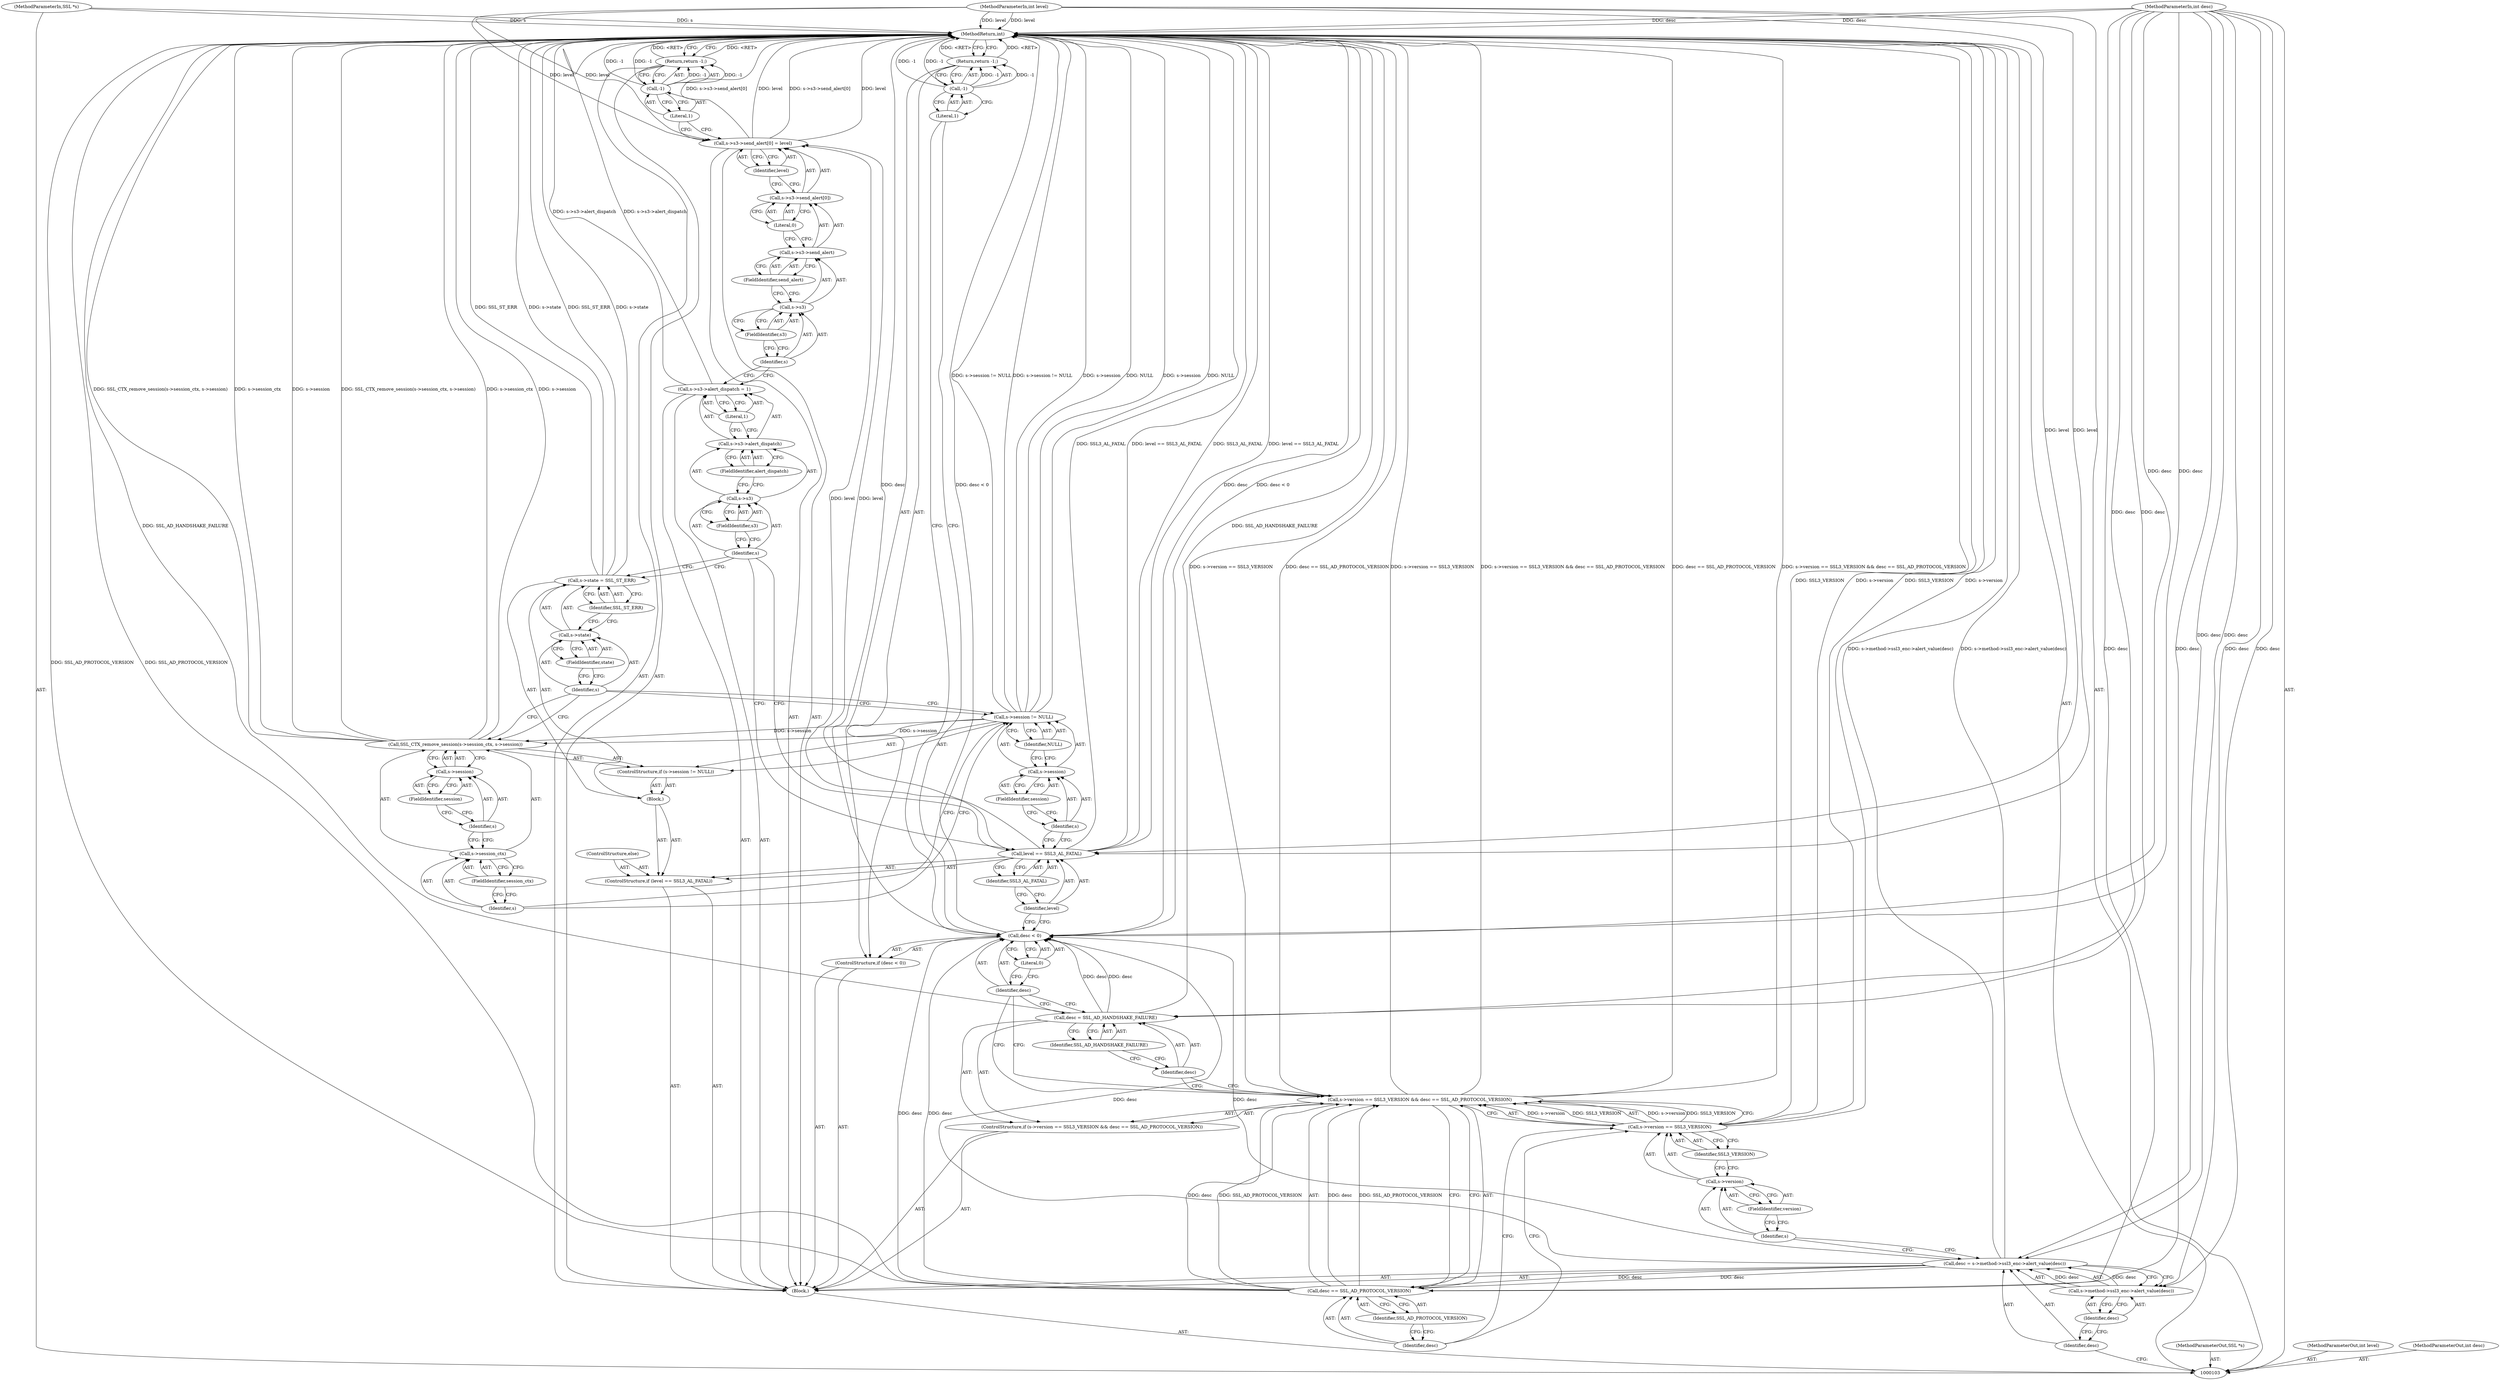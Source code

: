 digraph "0_openssl_e9bbefbf0f24c57645e7ad6a5a71ae649d18ac8e_1" {
"1000175" [label="(MethodReturn,int)"];
"1000104" [label="(MethodParameterIn,SSL *s)"];
"1000229" [label="(MethodParameterOut,SSL *s)"];
"1000105" [label="(MethodParameterIn,int level)"];
"1000230" [label="(MethodParameterOut,int level)"];
"1000106" [label="(MethodParameterIn,int desc)"];
"1000231" [label="(MethodParameterOut,int desc)"];
"1000130" [label="(Call,-1)"];
"1000131" [label="(Literal,1)"];
"1000129" [label="(Return,return -1;)"];
"1000135" [label="(Identifier,SSL3_AL_FATAL)"];
"1000136" [label="(Block,)"];
"1000132" [label="(ControlStructure,if (level == SSL3_AL_FATAL))"];
"1000133" [label="(Call,level == SSL3_AL_FATAL)"];
"1000134" [label="(Identifier,level)"];
"1000138" [label="(Call,s->session != NULL)"];
"1000139" [label="(Call,s->session)"];
"1000140" [label="(Identifier,s)"];
"1000141" [label="(FieldIdentifier,session)"];
"1000142" [label="(Identifier,NULL)"];
"1000137" [label="(ControlStructure,if (s->session != NULL))"];
"1000143" [label="(Call,SSL_CTX_remove_session(s->session_ctx, s->session))"];
"1000144" [label="(Call,s->session_ctx)"];
"1000145" [label="(Identifier,s)"];
"1000146" [label="(FieldIdentifier,session_ctx)"];
"1000147" [label="(Call,s->session)"];
"1000148" [label="(Identifier,s)"];
"1000149" [label="(FieldIdentifier,session)"];
"1000153" [label="(FieldIdentifier,state)"];
"1000154" [label="(Identifier,SSL_ST_ERR)"];
"1000150" [label="(Call,s->state = SSL_ST_ERR)"];
"1000151" [label="(Call,s->state)"];
"1000152" [label="(Identifier,s)"];
"1000161" [label="(FieldIdentifier,alert_dispatch)"];
"1000162" [label="(Literal,1)"];
"1000156" [label="(Call,s->s3->alert_dispatch = 1)"];
"1000157" [label="(Call,s->s3->alert_dispatch)"];
"1000158" [label="(Call,s->s3)"];
"1000159" [label="(Identifier,s)"];
"1000160" [label="(FieldIdentifier,s3)"];
"1000169" [label="(FieldIdentifier,send_alert)"];
"1000170" [label="(Literal,0)"];
"1000171" [label="(Identifier,level)"];
"1000163" [label="(Call,s->s3->send_alert[0] = level)"];
"1000164" [label="(Call,s->s3->send_alert[0])"];
"1000165" [label="(Call,s->s3->send_alert)"];
"1000166" [label="(Call,s->s3)"];
"1000167" [label="(Identifier,s)"];
"1000168" [label="(FieldIdentifier,s3)"];
"1000107" [label="(Block,)"];
"1000155" [label="(ControlStructure,else)"];
"1000173" [label="(Call,-1)"];
"1000174" [label="(Literal,1)"];
"1000172" [label="(Return,return -1;)"];
"1000110" [label="(Call,s->method->ssl3_enc->alert_value(desc))"];
"1000108" [label="(Call,desc = s->method->ssl3_enc->alert_value(desc))"];
"1000109" [label="(Identifier,desc)"];
"1000111" [label="(Identifier,desc)"];
"1000117" [label="(FieldIdentifier,version)"];
"1000118" [label="(Identifier,SSL3_VERSION)"];
"1000119" [label="(Call,desc == SSL_AD_PROTOCOL_VERSION)"];
"1000120" [label="(Identifier,desc)"];
"1000112" [label="(ControlStructure,if (s->version == SSL3_VERSION && desc == SSL_AD_PROTOCOL_VERSION))"];
"1000121" [label="(Identifier,SSL_AD_PROTOCOL_VERSION)"];
"1000113" [label="(Call,s->version == SSL3_VERSION && desc == SSL_AD_PROTOCOL_VERSION)"];
"1000114" [label="(Call,s->version == SSL3_VERSION)"];
"1000115" [label="(Call,s->version)"];
"1000116" [label="(Identifier,s)"];
"1000124" [label="(Identifier,SSL_AD_HANDSHAKE_FAILURE)"];
"1000122" [label="(Call,desc = SSL_AD_HANDSHAKE_FAILURE)"];
"1000123" [label="(Identifier,desc)"];
"1000128" [label="(Literal,0)"];
"1000125" [label="(ControlStructure,if (desc < 0))"];
"1000126" [label="(Call,desc < 0)"];
"1000127" [label="(Identifier,desc)"];
"1000175" -> "1000103"  [label="AST: "];
"1000175" -> "1000129"  [label="CFG: "];
"1000175" -> "1000172"  [label="CFG: "];
"1000129" -> "1000175"  [label="DDG: <RET>"];
"1000172" -> "1000175"  [label="DDG: <RET>"];
"1000138" -> "1000175"  [label="DDG: NULL"];
"1000138" -> "1000175"  [label="DDG: s->session"];
"1000138" -> "1000175"  [label="DDG: s->session != NULL"];
"1000150" -> "1000175"  [label="DDG: s->state"];
"1000150" -> "1000175"  [label="DDG: SSL_ST_ERR"];
"1000156" -> "1000175"  [label="DDG: s->s3->alert_dispatch"];
"1000104" -> "1000175"  [label="DDG: s"];
"1000105" -> "1000175"  [label="DDG: level"];
"1000113" -> "1000175"  [label="DDG: s->version == SSL3_VERSION"];
"1000113" -> "1000175"  [label="DDG: desc == SSL_AD_PROTOCOL_VERSION"];
"1000113" -> "1000175"  [label="DDG: s->version == SSL3_VERSION && desc == SSL_AD_PROTOCOL_VERSION"];
"1000143" -> "1000175"  [label="DDG: s->session_ctx"];
"1000143" -> "1000175"  [label="DDG: s->session"];
"1000143" -> "1000175"  [label="DDG: SSL_CTX_remove_session(s->session_ctx, s->session)"];
"1000126" -> "1000175"  [label="DDG: desc"];
"1000126" -> "1000175"  [label="DDG: desc < 0"];
"1000114" -> "1000175"  [label="DDG: SSL3_VERSION"];
"1000114" -> "1000175"  [label="DDG: s->version"];
"1000133" -> "1000175"  [label="DDG: level == SSL3_AL_FATAL"];
"1000133" -> "1000175"  [label="DDG: SSL3_AL_FATAL"];
"1000106" -> "1000175"  [label="DDG: desc"];
"1000122" -> "1000175"  [label="DDG: SSL_AD_HANDSHAKE_FAILURE"];
"1000130" -> "1000175"  [label="DDG: -1"];
"1000163" -> "1000175"  [label="DDG: s->s3->send_alert[0]"];
"1000163" -> "1000175"  [label="DDG: level"];
"1000119" -> "1000175"  [label="DDG: SSL_AD_PROTOCOL_VERSION"];
"1000108" -> "1000175"  [label="DDG: s->method->ssl3_enc->alert_value(desc)"];
"1000173" -> "1000175"  [label="DDG: -1"];
"1000104" -> "1000103"  [label="AST: "];
"1000104" -> "1000175"  [label="DDG: s"];
"1000229" -> "1000103"  [label="AST: "];
"1000105" -> "1000103"  [label="AST: "];
"1000105" -> "1000175"  [label="DDG: level"];
"1000105" -> "1000133"  [label="DDG: level"];
"1000105" -> "1000163"  [label="DDG: level"];
"1000230" -> "1000103"  [label="AST: "];
"1000106" -> "1000103"  [label="AST: "];
"1000106" -> "1000175"  [label="DDG: desc"];
"1000106" -> "1000108"  [label="DDG: desc"];
"1000106" -> "1000110"  [label="DDG: desc"];
"1000106" -> "1000119"  [label="DDG: desc"];
"1000106" -> "1000122"  [label="DDG: desc"];
"1000106" -> "1000126"  [label="DDG: desc"];
"1000231" -> "1000103"  [label="AST: "];
"1000130" -> "1000129"  [label="AST: "];
"1000130" -> "1000131"  [label="CFG: "];
"1000131" -> "1000130"  [label="AST: "];
"1000129" -> "1000130"  [label="CFG: "];
"1000130" -> "1000175"  [label="DDG: -1"];
"1000130" -> "1000129"  [label="DDG: -1"];
"1000131" -> "1000130"  [label="AST: "];
"1000131" -> "1000126"  [label="CFG: "];
"1000130" -> "1000131"  [label="CFG: "];
"1000129" -> "1000125"  [label="AST: "];
"1000129" -> "1000130"  [label="CFG: "];
"1000130" -> "1000129"  [label="AST: "];
"1000175" -> "1000129"  [label="CFG: "];
"1000129" -> "1000175"  [label="DDG: <RET>"];
"1000130" -> "1000129"  [label="DDG: -1"];
"1000135" -> "1000133"  [label="AST: "];
"1000135" -> "1000134"  [label="CFG: "];
"1000133" -> "1000135"  [label="CFG: "];
"1000136" -> "1000132"  [label="AST: "];
"1000137" -> "1000136"  [label="AST: "];
"1000150" -> "1000136"  [label="AST: "];
"1000132" -> "1000107"  [label="AST: "];
"1000133" -> "1000132"  [label="AST: "];
"1000136" -> "1000132"  [label="AST: "];
"1000155" -> "1000132"  [label="AST: "];
"1000133" -> "1000132"  [label="AST: "];
"1000133" -> "1000135"  [label="CFG: "];
"1000134" -> "1000133"  [label="AST: "];
"1000135" -> "1000133"  [label="AST: "];
"1000140" -> "1000133"  [label="CFG: "];
"1000159" -> "1000133"  [label="CFG: "];
"1000133" -> "1000175"  [label="DDG: level == SSL3_AL_FATAL"];
"1000133" -> "1000175"  [label="DDG: SSL3_AL_FATAL"];
"1000105" -> "1000133"  [label="DDG: level"];
"1000133" -> "1000163"  [label="DDG: level"];
"1000134" -> "1000133"  [label="AST: "];
"1000134" -> "1000126"  [label="CFG: "];
"1000135" -> "1000134"  [label="CFG: "];
"1000138" -> "1000137"  [label="AST: "];
"1000138" -> "1000142"  [label="CFG: "];
"1000139" -> "1000138"  [label="AST: "];
"1000142" -> "1000138"  [label="AST: "];
"1000145" -> "1000138"  [label="CFG: "];
"1000152" -> "1000138"  [label="CFG: "];
"1000138" -> "1000175"  [label="DDG: NULL"];
"1000138" -> "1000175"  [label="DDG: s->session"];
"1000138" -> "1000175"  [label="DDG: s->session != NULL"];
"1000138" -> "1000143"  [label="DDG: s->session"];
"1000139" -> "1000138"  [label="AST: "];
"1000139" -> "1000141"  [label="CFG: "];
"1000140" -> "1000139"  [label="AST: "];
"1000141" -> "1000139"  [label="AST: "];
"1000142" -> "1000139"  [label="CFG: "];
"1000140" -> "1000139"  [label="AST: "];
"1000140" -> "1000133"  [label="CFG: "];
"1000141" -> "1000140"  [label="CFG: "];
"1000141" -> "1000139"  [label="AST: "];
"1000141" -> "1000140"  [label="CFG: "];
"1000139" -> "1000141"  [label="CFG: "];
"1000142" -> "1000138"  [label="AST: "];
"1000142" -> "1000139"  [label="CFG: "];
"1000138" -> "1000142"  [label="CFG: "];
"1000137" -> "1000136"  [label="AST: "];
"1000138" -> "1000137"  [label="AST: "];
"1000143" -> "1000137"  [label="AST: "];
"1000143" -> "1000137"  [label="AST: "];
"1000143" -> "1000147"  [label="CFG: "];
"1000144" -> "1000143"  [label="AST: "];
"1000147" -> "1000143"  [label="AST: "];
"1000152" -> "1000143"  [label="CFG: "];
"1000143" -> "1000175"  [label="DDG: s->session_ctx"];
"1000143" -> "1000175"  [label="DDG: s->session"];
"1000143" -> "1000175"  [label="DDG: SSL_CTX_remove_session(s->session_ctx, s->session)"];
"1000138" -> "1000143"  [label="DDG: s->session"];
"1000144" -> "1000143"  [label="AST: "];
"1000144" -> "1000146"  [label="CFG: "];
"1000145" -> "1000144"  [label="AST: "];
"1000146" -> "1000144"  [label="AST: "];
"1000148" -> "1000144"  [label="CFG: "];
"1000145" -> "1000144"  [label="AST: "];
"1000145" -> "1000138"  [label="CFG: "];
"1000146" -> "1000145"  [label="CFG: "];
"1000146" -> "1000144"  [label="AST: "];
"1000146" -> "1000145"  [label="CFG: "];
"1000144" -> "1000146"  [label="CFG: "];
"1000147" -> "1000143"  [label="AST: "];
"1000147" -> "1000149"  [label="CFG: "];
"1000148" -> "1000147"  [label="AST: "];
"1000149" -> "1000147"  [label="AST: "];
"1000143" -> "1000147"  [label="CFG: "];
"1000148" -> "1000147"  [label="AST: "];
"1000148" -> "1000144"  [label="CFG: "];
"1000149" -> "1000148"  [label="CFG: "];
"1000149" -> "1000147"  [label="AST: "];
"1000149" -> "1000148"  [label="CFG: "];
"1000147" -> "1000149"  [label="CFG: "];
"1000153" -> "1000151"  [label="AST: "];
"1000153" -> "1000152"  [label="CFG: "];
"1000151" -> "1000153"  [label="CFG: "];
"1000154" -> "1000150"  [label="AST: "];
"1000154" -> "1000151"  [label="CFG: "];
"1000150" -> "1000154"  [label="CFG: "];
"1000150" -> "1000136"  [label="AST: "];
"1000150" -> "1000154"  [label="CFG: "];
"1000151" -> "1000150"  [label="AST: "];
"1000154" -> "1000150"  [label="AST: "];
"1000159" -> "1000150"  [label="CFG: "];
"1000150" -> "1000175"  [label="DDG: s->state"];
"1000150" -> "1000175"  [label="DDG: SSL_ST_ERR"];
"1000151" -> "1000150"  [label="AST: "];
"1000151" -> "1000153"  [label="CFG: "];
"1000152" -> "1000151"  [label="AST: "];
"1000153" -> "1000151"  [label="AST: "];
"1000154" -> "1000151"  [label="CFG: "];
"1000152" -> "1000151"  [label="AST: "];
"1000152" -> "1000143"  [label="CFG: "];
"1000152" -> "1000138"  [label="CFG: "];
"1000153" -> "1000152"  [label="CFG: "];
"1000161" -> "1000157"  [label="AST: "];
"1000161" -> "1000158"  [label="CFG: "];
"1000157" -> "1000161"  [label="CFG: "];
"1000162" -> "1000156"  [label="AST: "];
"1000162" -> "1000157"  [label="CFG: "];
"1000156" -> "1000162"  [label="CFG: "];
"1000156" -> "1000107"  [label="AST: "];
"1000156" -> "1000162"  [label="CFG: "];
"1000157" -> "1000156"  [label="AST: "];
"1000162" -> "1000156"  [label="AST: "];
"1000167" -> "1000156"  [label="CFG: "];
"1000156" -> "1000175"  [label="DDG: s->s3->alert_dispatch"];
"1000157" -> "1000156"  [label="AST: "];
"1000157" -> "1000161"  [label="CFG: "];
"1000158" -> "1000157"  [label="AST: "];
"1000161" -> "1000157"  [label="AST: "];
"1000162" -> "1000157"  [label="CFG: "];
"1000158" -> "1000157"  [label="AST: "];
"1000158" -> "1000160"  [label="CFG: "];
"1000159" -> "1000158"  [label="AST: "];
"1000160" -> "1000158"  [label="AST: "];
"1000161" -> "1000158"  [label="CFG: "];
"1000159" -> "1000158"  [label="AST: "];
"1000159" -> "1000150"  [label="CFG: "];
"1000159" -> "1000133"  [label="CFG: "];
"1000160" -> "1000159"  [label="CFG: "];
"1000160" -> "1000158"  [label="AST: "];
"1000160" -> "1000159"  [label="CFG: "];
"1000158" -> "1000160"  [label="CFG: "];
"1000169" -> "1000165"  [label="AST: "];
"1000169" -> "1000166"  [label="CFG: "];
"1000165" -> "1000169"  [label="CFG: "];
"1000170" -> "1000164"  [label="AST: "];
"1000170" -> "1000165"  [label="CFG: "];
"1000164" -> "1000170"  [label="CFG: "];
"1000171" -> "1000163"  [label="AST: "];
"1000171" -> "1000164"  [label="CFG: "];
"1000163" -> "1000171"  [label="CFG: "];
"1000163" -> "1000107"  [label="AST: "];
"1000163" -> "1000171"  [label="CFG: "];
"1000164" -> "1000163"  [label="AST: "];
"1000171" -> "1000163"  [label="AST: "];
"1000174" -> "1000163"  [label="CFG: "];
"1000163" -> "1000175"  [label="DDG: s->s3->send_alert[0]"];
"1000163" -> "1000175"  [label="DDG: level"];
"1000133" -> "1000163"  [label="DDG: level"];
"1000105" -> "1000163"  [label="DDG: level"];
"1000164" -> "1000163"  [label="AST: "];
"1000164" -> "1000170"  [label="CFG: "];
"1000165" -> "1000164"  [label="AST: "];
"1000170" -> "1000164"  [label="AST: "];
"1000171" -> "1000164"  [label="CFG: "];
"1000165" -> "1000164"  [label="AST: "];
"1000165" -> "1000169"  [label="CFG: "];
"1000166" -> "1000165"  [label="AST: "];
"1000169" -> "1000165"  [label="AST: "];
"1000170" -> "1000165"  [label="CFG: "];
"1000166" -> "1000165"  [label="AST: "];
"1000166" -> "1000168"  [label="CFG: "];
"1000167" -> "1000166"  [label="AST: "];
"1000168" -> "1000166"  [label="AST: "];
"1000169" -> "1000166"  [label="CFG: "];
"1000167" -> "1000166"  [label="AST: "];
"1000167" -> "1000156"  [label="CFG: "];
"1000168" -> "1000167"  [label="CFG: "];
"1000168" -> "1000166"  [label="AST: "];
"1000168" -> "1000167"  [label="CFG: "];
"1000166" -> "1000168"  [label="CFG: "];
"1000107" -> "1000103"  [label="AST: "];
"1000108" -> "1000107"  [label="AST: "];
"1000112" -> "1000107"  [label="AST: "];
"1000125" -> "1000107"  [label="AST: "];
"1000132" -> "1000107"  [label="AST: "];
"1000156" -> "1000107"  [label="AST: "];
"1000163" -> "1000107"  [label="AST: "];
"1000172" -> "1000107"  [label="AST: "];
"1000155" -> "1000132"  [label="AST: "];
"1000173" -> "1000172"  [label="AST: "];
"1000173" -> "1000174"  [label="CFG: "];
"1000174" -> "1000173"  [label="AST: "];
"1000172" -> "1000173"  [label="CFG: "];
"1000173" -> "1000175"  [label="DDG: -1"];
"1000173" -> "1000172"  [label="DDG: -1"];
"1000174" -> "1000173"  [label="AST: "];
"1000174" -> "1000163"  [label="CFG: "];
"1000173" -> "1000174"  [label="CFG: "];
"1000172" -> "1000107"  [label="AST: "];
"1000172" -> "1000173"  [label="CFG: "];
"1000173" -> "1000172"  [label="AST: "];
"1000175" -> "1000172"  [label="CFG: "];
"1000172" -> "1000175"  [label="DDG: <RET>"];
"1000173" -> "1000172"  [label="DDG: -1"];
"1000110" -> "1000108"  [label="AST: "];
"1000110" -> "1000111"  [label="CFG: "];
"1000111" -> "1000110"  [label="AST: "];
"1000108" -> "1000110"  [label="CFG: "];
"1000110" -> "1000108"  [label="DDG: desc"];
"1000106" -> "1000110"  [label="DDG: desc"];
"1000108" -> "1000107"  [label="AST: "];
"1000108" -> "1000110"  [label="CFG: "];
"1000109" -> "1000108"  [label="AST: "];
"1000110" -> "1000108"  [label="AST: "];
"1000116" -> "1000108"  [label="CFG: "];
"1000108" -> "1000175"  [label="DDG: s->method->ssl3_enc->alert_value(desc)"];
"1000110" -> "1000108"  [label="DDG: desc"];
"1000106" -> "1000108"  [label="DDG: desc"];
"1000108" -> "1000119"  [label="DDG: desc"];
"1000108" -> "1000126"  [label="DDG: desc"];
"1000109" -> "1000108"  [label="AST: "];
"1000109" -> "1000103"  [label="CFG: "];
"1000111" -> "1000109"  [label="CFG: "];
"1000111" -> "1000110"  [label="AST: "];
"1000111" -> "1000109"  [label="CFG: "];
"1000110" -> "1000111"  [label="CFG: "];
"1000117" -> "1000115"  [label="AST: "];
"1000117" -> "1000116"  [label="CFG: "];
"1000115" -> "1000117"  [label="CFG: "];
"1000118" -> "1000114"  [label="AST: "];
"1000118" -> "1000115"  [label="CFG: "];
"1000114" -> "1000118"  [label="CFG: "];
"1000119" -> "1000113"  [label="AST: "];
"1000119" -> "1000121"  [label="CFG: "];
"1000120" -> "1000119"  [label="AST: "];
"1000121" -> "1000119"  [label="AST: "];
"1000113" -> "1000119"  [label="CFG: "];
"1000119" -> "1000175"  [label="DDG: SSL_AD_PROTOCOL_VERSION"];
"1000119" -> "1000113"  [label="DDG: desc"];
"1000119" -> "1000113"  [label="DDG: SSL_AD_PROTOCOL_VERSION"];
"1000108" -> "1000119"  [label="DDG: desc"];
"1000106" -> "1000119"  [label="DDG: desc"];
"1000119" -> "1000126"  [label="DDG: desc"];
"1000120" -> "1000119"  [label="AST: "];
"1000120" -> "1000114"  [label="CFG: "];
"1000121" -> "1000120"  [label="CFG: "];
"1000112" -> "1000107"  [label="AST: "];
"1000113" -> "1000112"  [label="AST: "];
"1000122" -> "1000112"  [label="AST: "];
"1000121" -> "1000119"  [label="AST: "];
"1000121" -> "1000120"  [label="CFG: "];
"1000119" -> "1000121"  [label="CFG: "];
"1000113" -> "1000112"  [label="AST: "];
"1000113" -> "1000114"  [label="CFG: "];
"1000113" -> "1000119"  [label="CFG: "];
"1000114" -> "1000113"  [label="AST: "];
"1000119" -> "1000113"  [label="AST: "];
"1000123" -> "1000113"  [label="CFG: "];
"1000127" -> "1000113"  [label="CFG: "];
"1000113" -> "1000175"  [label="DDG: s->version == SSL3_VERSION"];
"1000113" -> "1000175"  [label="DDG: desc == SSL_AD_PROTOCOL_VERSION"];
"1000113" -> "1000175"  [label="DDG: s->version == SSL3_VERSION && desc == SSL_AD_PROTOCOL_VERSION"];
"1000114" -> "1000113"  [label="DDG: s->version"];
"1000114" -> "1000113"  [label="DDG: SSL3_VERSION"];
"1000119" -> "1000113"  [label="DDG: desc"];
"1000119" -> "1000113"  [label="DDG: SSL_AD_PROTOCOL_VERSION"];
"1000114" -> "1000113"  [label="AST: "];
"1000114" -> "1000118"  [label="CFG: "];
"1000115" -> "1000114"  [label="AST: "];
"1000118" -> "1000114"  [label="AST: "];
"1000120" -> "1000114"  [label="CFG: "];
"1000113" -> "1000114"  [label="CFG: "];
"1000114" -> "1000175"  [label="DDG: SSL3_VERSION"];
"1000114" -> "1000175"  [label="DDG: s->version"];
"1000114" -> "1000113"  [label="DDG: s->version"];
"1000114" -> "1000113"  [label="DDG: SSL3_VERSION"];
"1000115" -> "1000114"  [label="AST: "];
"1000115" -> "1000117"  [label="CFG: "];
"1000116" -> "1000115"  [label="AST: "];
"1000117" -> "1000115"  [label="AST: "];
"1000118" -> "1000115"  [label="CFG: "];
"1000116" -> "1000115"  [label="AST: "];
"1000116" -> "1000108"  [label="CFG: "];
"1000117" -> "1000116"  [label="CFG: "];
"1000124" -> "1000122"  [label="AST: "];
"1000124" -> "1000123"  [label="CFG: "];
"1000122" -> "1000124"  [label="CFG: "];
"1000122" -> "1000112"  [label="AST: "];
"1000122" -> "1000124"  [label="CFG: "];
"1000123" -> "1000122"  [label="AST: "];
"1000124" -> "1000122"  [label="AST: "];
"1000127" -> "1000122"  [label="CFG: "];
"1000122" -> "1000175"  [label="DDG: SSL_AD_HANDSHAKE_FAILURE"];
"1000106" -> "1000122"  [label="DDG: desc"];
"1000122" -> "1000126"  [label="DDG: desc"];
"1000123" -> "1000122"  [label="AST: "];
"1000123" -> "1000113"  [label="CFG: "];
"1000124" -> "1000123"  [label="CFG: "];
"1000128" -> "1000126"  [label="AST: "];
"1000128" -> "1000127"  [label="CFG: "];
"1000126" -> "1000128"  [label="CFG: "];
"1000125" -> "1000107"  [label="AST: "];
"1000126" -> "1000125"  [label="AST: "];
"1000129" -> "1000125"  [label="AST: "];
"1000126" -> "1000125"  [label="AST: "];
"1000126" -> "1000128"  [label="CFG: "];
"1000127" -> "1000126"  [label="AST: "];
"1000128" -> "1000126"  [label="AST: "];
"1000131" -> "1000126"  [label="CFG: "];
"1000134" -> "1000126"  [label="CFG: "];
"1000126" -> "1000175"  [label="DDG: desc"];
"1000126" -> "1000175"  [label="DDG: desc < 0"];
"1000122" -> "1000126"  [label="DDG: desc"];
"1000119" -> "1000126"  [label="DDG: desc"];
"1000108" -> "1000126"  [label="DDG: desc"];
"1000106" -> "1000126"  [label="DDG: desc"];
"1000127" -> "1000126"  [label="AST: "];
"1000127" -> "1000122"  [label="CFG: "];
"1000127" -> "1000113"  [label="CFG: "];
"1000128" -> "1000127"  [label="CFG: "];
}
